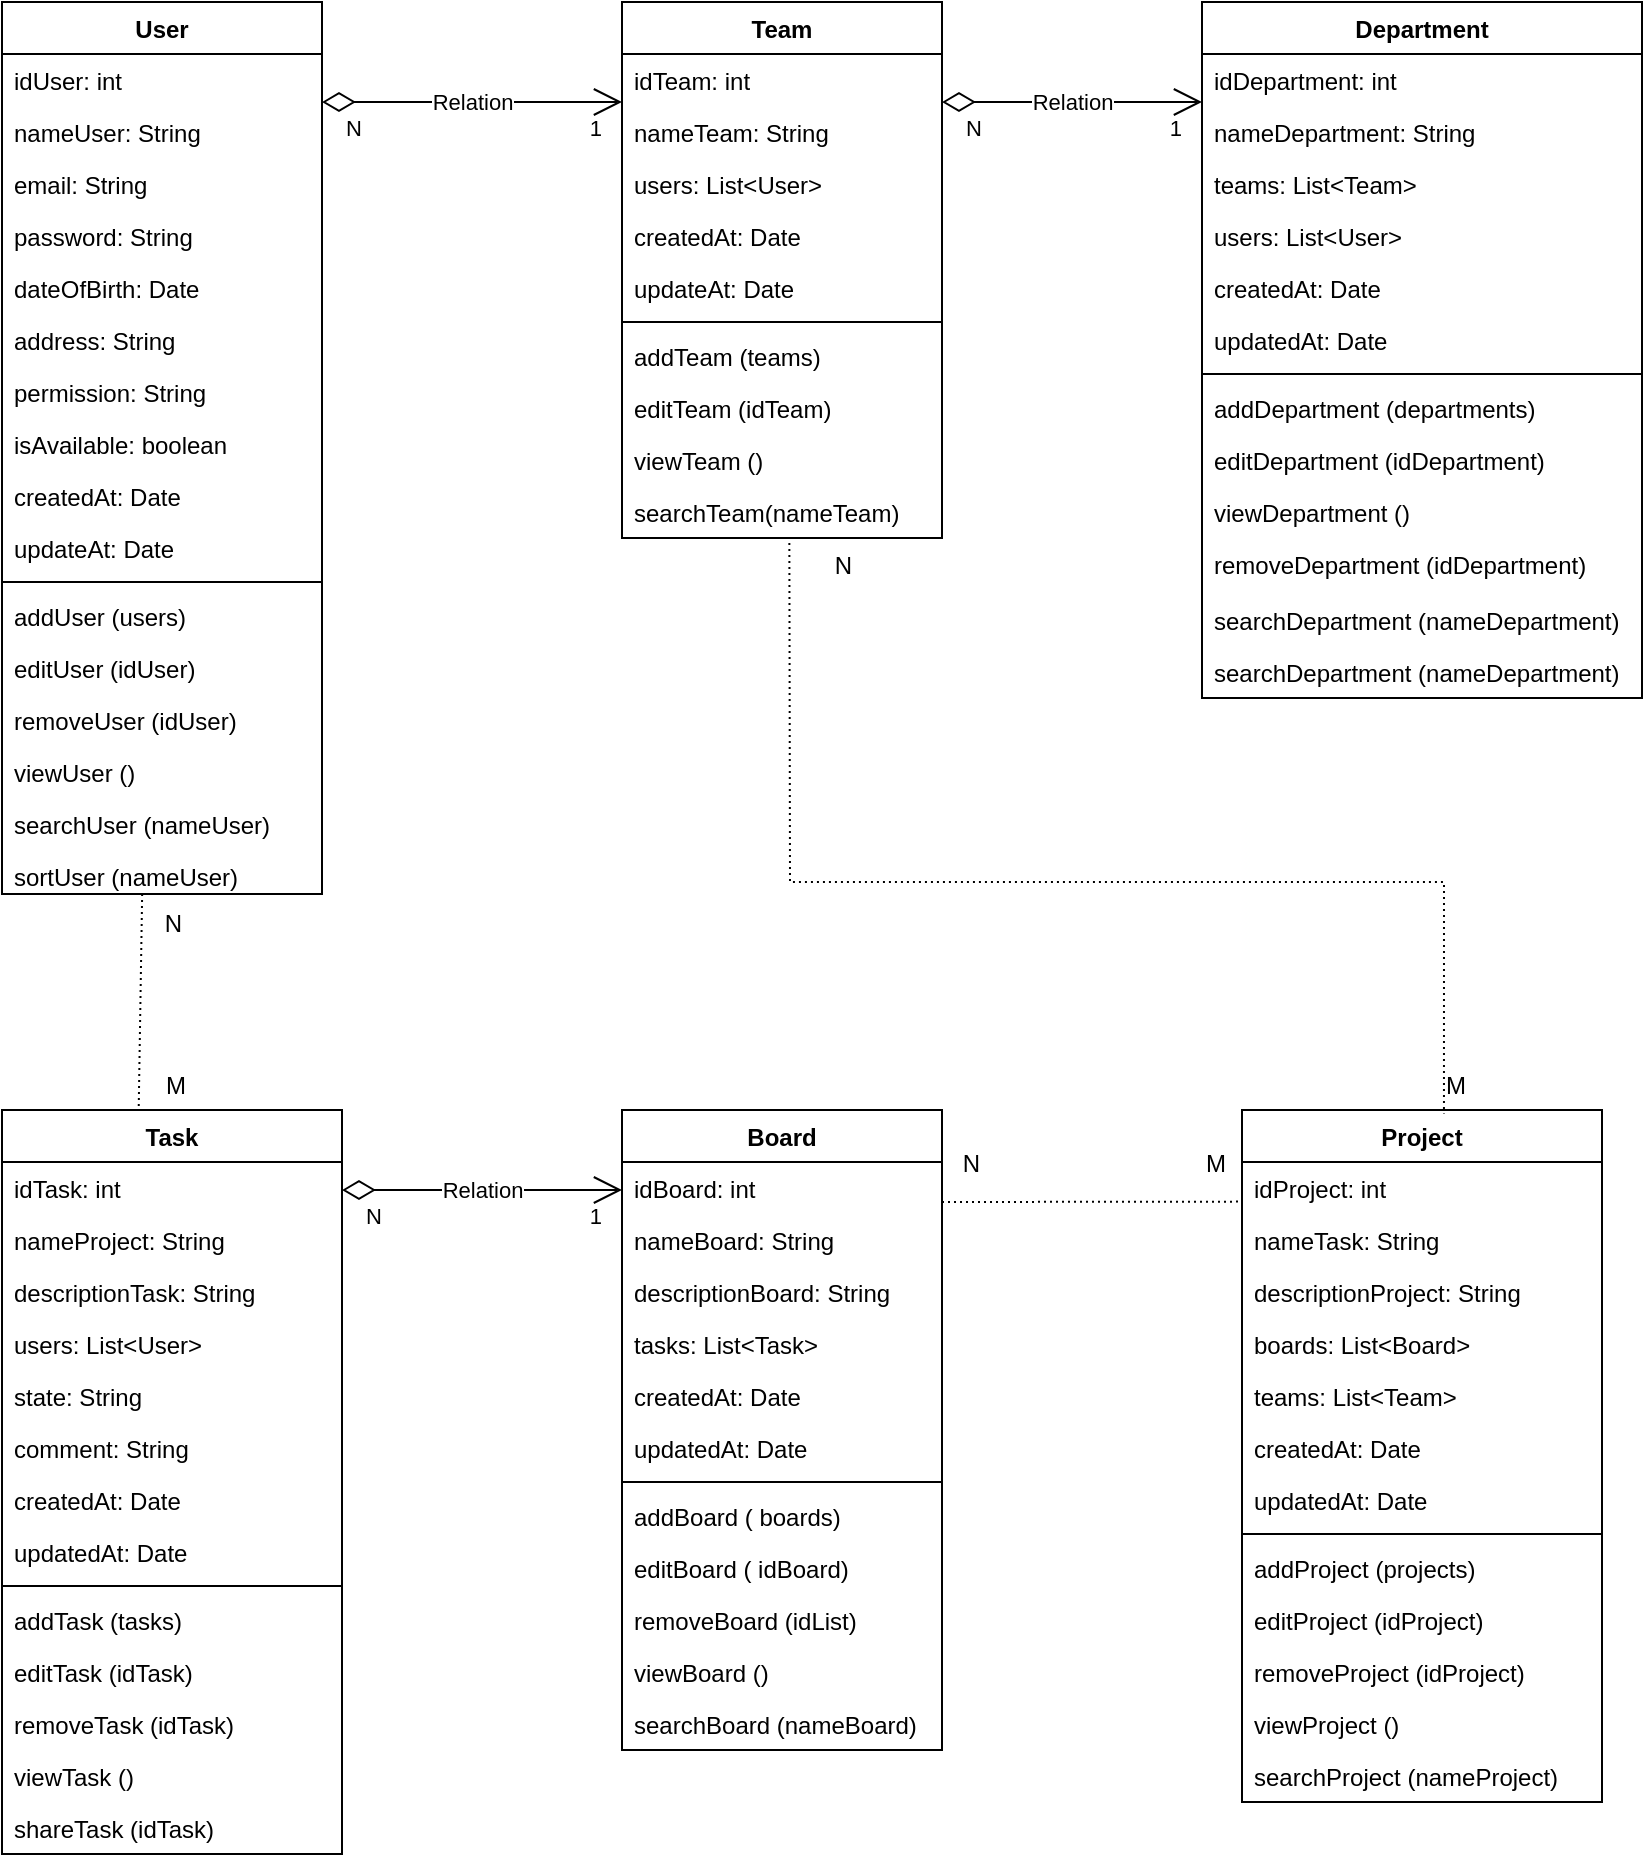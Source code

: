 <mxfile version="20.6.0" type="github">
  <diagram id="CJ_vzGSdLQLVJVAroFi0" name="Page-1">
    <mxGraphModel dx="2374" dy="1089" grid="1" gridSize="10" guides="1" tooltips="1" connect="1" arrows="1" fold="1" page="1" pageScale="1" pageWidth="850" pageHeight="1100" math="0" shadow="0">
      <root>
        <mxCell id="0" />
        <mxCell id="1" parent="0" />
        <mxCell id="tRV7yZB-hON7Hk8sMku1-1" value="User" style="swimlane;fontStyle=1;align=center;verticalAlign=top;childLayout=stackLayout;horizontal=1;startSize=26;horizontalStack=0;resizeParent=1;resizeParentMax=0;resizeLast=0;collapsible=1;marginBottom=0;" parent="1" vertex="1">
          <mxGeometry x="10" y="40" width="160" height="446" as="geometry">
            <mxRectangle x="300" y="360" width="70" height="30" as="alternateBounds" />
          </mxGeometry>
        </mxCell>
        <mxCell id="tRV7yZB-hON7Hk8sMku1-2" value="idUser: int" style="text;strokeColor=none;fillColor=none;align=left;verticalAlign=top;spacingLeft=4;spacingRight=4;overflow=hidden;rotatable=0;points=[[0,0.5],[1,0.5]];portConstraint=eastwest;" parent="tRV7yZB-hON7Hk8sMku1-1" vertex="1">
          <mxGeometry y="26" width="160" height="26" as="geometry" />
        </mxCell>
        <mxCell id="tRV7yZB-hON7Hk8sMku1-3" value="nameUser: String" style="text;strokeColor=none;fillColor=none;align=left;verticalAlign=top;spacingLeft=4;spacingRight=4;overflow=hidden;rotatable=0;points=[[0,0.5],[1,0.5]];portConstraint=eastwest;" parent="tRV7yZB-hON7Hk8sMku1-1" vertex="1">
          <mxGeometry y="52" width="160" height="26" as="geometry" />
        </mxCell>
        <mxCell id="tRV7yZB-hON7Hk8sMku1-4" value="email: String" style="text;strokeColor=none;fillColor=none;align=left;verticalAlign=top;spacingLeft=4;spacingRight=4;overflow=hidden;rotatable=0;points=[[0,0.5],[1,0.5]];portConstraint=eastwest;" parent="tRV7yZB-hON7Hk8sMku1-1" vertex="1">
          <mxGeometry y="78" width="160" height="26" as="geometry" />
        </mxCell>
        <mxCell id="tRV7yZB-hON7Hk8sMku1-5" value="password: String" style="text;strokeColor=none;fillColor=none;align=left;verticalAlign=top;spacingLeft=4;spacingRight=4;overflow=hidden;rotatable=0;points=[[0,0.5],[1,0.5]];portConstraint=eastwest;" parent="tRV7yZB-hON7Hk8sMku1-1" vertex="1">
          <mxGeometry y="104" width="160" height="26" as="geometry" />
        </mxCell>
        <mxCell id="tRV7yZB-hON7Hk8sMku1-6" value="dateOfBirth: Date" style="text;strokeColor=none;fillColor=none;align=left;verticalAlign=top;spacingLeft=4;spacingRight=4;overflow=hidden;rotatable=0;points=[[0,0.5],[1,0.5]];portConstraint=eastwest;" parent="tRV7yZB-hON7Hk8sMku1-1" vertex="1">
          <mxGeometry y="130" width="160" height="26" as="geometry" />
        </mxCell>
        <mxCell id="tRV7yZB-hON7Hk8sMku1-7" value="address: String" style="text;strokeColor=none;fillColor=none;align=left;verticalAlign=top;spacingLeft=4;spacingRight=4;overflow=hidden;rotatable=0;points=[[0,0.5],[1,0.5]];portConstraint=eastwest;" parent="tRV7yZB-hON7Hk8sMku1-1" vertex="1">
          <mxGeometry y="156" width="160" height="26" as="geometry" />
        </mxCell>
        <mxCell id="tRV7yZB-hON7Hk8sMku1-8" value="permission: String" style="text;strokeColor=none;fillColor=none;align=left;verticalAlign=top;spacingLeft=4;spacingRight=4;overflow=hidden;rotatable=0;points=[[0,0.5],[1,0.5]];portConstraint=eastwest;" parent="tRV7yZB-hON7Hk8sMku1-1" vertex="1">
          <mxGeometry y="182" width="160" height="26" as="geometry" />
        </mxCell>
        <mxCell id="Hqnnb3Ocb3xU6ny9VOHv-12" value="isAvailable: boolean" style="text;strokeColor=none;fillColor=none;align=left;verticalAlign=top;spacingLeft=4;spacingRight=4;overflow=hidden;rotatable=0;points=[[0,0.5],[1,0.5]];portConstraint=eastwest;" vertex="1" parent="tRV7yZB-hON7Hk8sMku1-1">
          <mxGeometry y="208" width="160" height="26" as="geometry" />
        </mxCell>
        <mxCell id="tRV7yZB-hON7Hk8sMku1-9" value="createdAt: Date" style="text;strokeColor=none;fillColor=none;align=left;verticalAlign=top;spacingLeft=4;spacingRight=4;overflow=hidden;rotatable=0;points=[[0,0.5],[1,0.5]];portConstraint=eastwest;" parent="tRV7yZB-hON7Hk8sMku1-1" vertex="1">
          <mxGeometry y="234" width="160" height="26" as="geometry" />
        </mxCell>
        <mxCell id="tRV7yZB-hON7Hk8sMku1-10" value="updateAt: Date" style="text;strokeColor=none;fillColor=none;align=left;verticalAlign=top;spacingLeft=4;spacingRight=4;overflow=hidden;rotatable=0;points=[[0,0.5],[1,0.5]];portConstraint=eastwest;" parent="tRV7yZB-hON7Hk8sMku1-1" vertex="1">
          <mxGeometry y="260" width="160" height="26" as="geometry" />
        </mxCell>
        <mxCell id="tRV7yZB-hON7Hk8sMku1-11" value="" style="line;strokeWidth=1;fillColor=none;align=left;verticalAlign=middle;spacingTop=-1;spacingLeft=3;spacingRight=3;rotatable=0;labelPosition=right;points=[];portConstraint=eastwest;strokeColor=inherit;" parent="tRV7yZB-hON7Hk8sMku1-1" vertex="1">
          <mxGeometry y="286" width="160" height="8" as="geometry" />
        </mxCell>
        <mxCell id="tRV7yZB-hON7Hk8sMku1-12" value="addUser (users)" style="text;strokeColor=none;fillColor=none;align=left;verticalAlign=top;spacingLeft=4;spacingRight=4;overflow=hidden;rotatable=0;points=[[0,0.5],[1,0.5]];portConstraint=eastwest;" parent="tRV7yZB-hON7Hk8sMku1-1" vertex="1">
          <mxGeometry y="294" width="160" height="26" as="geometry" />
        </mxCell>
        <mxCell id="tRV7yZB-hON7Hk8sMku1-13" value="editUser (idUser)" style="text;strokeColor=none;fillColor=none;align=left;verticalAlign=top;spacingLeft=4;spacingRight=4;overflow=hidden;rotatable=0;points=[[0,0.5],[1,0.5]];portConstraint=eastwest;" parent="tRV7yZB-hON7Hk8sMku1-1" vertex="1">
          <mxGeometry y="320" width="160" height="26" as="geometry" />
        </mxCell>
        <mxCell id="tRV7yZB-hON7Hk8sMku1-14" value="removeUser (idUser)" style="text;strokeColor=none;fillColor=none;align=left;verticalAlign=top;spacingLeft=4;spacingRight=4;overflow=hidden;rotatable=0;points=[[0,0.5],[1,0.5]];portConstraint=eastwest;" parent="tRV7yZB-hON7Hk8sMku1-1" vertex="1">
          <mxGeometry y="346" width="160" height="26" as="geometry" />
        </mxCell>
        <mxCell id="tRV7yZB-hON7Hk8sMku1-15" value="viewUser ()" style="text;strokeColor=none;fillColor=none;align=left;verticalAlign=top;spacingLeft=4;spacingRight=4;overflow=hidden;rotatable=0;points=[[0,0.5],[1,0.5]];portConstraint=eastwest;" parent="tRV7yZB-hON7Hk8sMku1-1" vertex="1">
          <mxGeometry y="372" width="160" height="26" as="geometry" />
        </mxCell>
        <mxCell id="tRV7yZB-hON7Hk8sMku1-16" value="searchUser (nameUser)" style="text;strokeColor=none;fillColor=none;align=left;verticalAlign=top;spacingLeft=4;spacingRight=4;overflow=hidden;rotatable=0;points=[[0,0.5],[1,0.5]];portConstraint=eastwest;" parent="tRV7yZB-hON7Hk8sMku1-1" vertex="1">
          <mxGeometry y="398" width="160" height="26" as="geometry" />
        </mxCell>
        <mxCell id="tRV7yZB-hON7Hk8sMku1-17" value="sortUser (nameUser)" style="text;strokeColor=none;fillColor=none;align=left;verticalAlign=top;spacingLeft=4;spacingRight=4;overflow=hidden;rotatable=0;points=[[0,0.5],[1,0.5]];portConstraint=eastwest;" parent="tRV7yZB-hON7Hk8sMku1-1" vertex="1">
          <mxGeometry y="424" width="160" height="22" as="geometry" />
        </mxCell>
        <mxCell id="tRV7yZB-hON7Hk8sMku1-19" value="Department" style="swimlane;fontStyle=1;align=center;verticalAlign=top;childLayout=stackLayout;horizontal=1;startSize=26;horizontalStack=0;resizeParent=1;resizeParentMax=0;resizeLast=0;collapsible=1;marginBottom=0;" parent="1" vertex="1">
          <mxGeometry x="610" y="40" width="220" height="348" as="geometry">
            <mxRectangle x="510" y="180" width="110" height="30" as="alternateBounds" />
          </mxGeometry>
        </mxCell>
        <mxCell id="tRV7yZB-hON7Hk8sMku1-20" value="idDepartment: int" style="text;strokeColor=none;fillColor=none;align=left;verticalAlign=top;spacingLeft=4;spacingRight=4;overflow=hidden;rotatable=0;points=[[0,0.5],[1,0.5]];portConstraint=eastwest;" parent="tRV7yZB-hON7Hk8sMku1-19" vertex="1">
          <mxGeometry y="26" width="220" height="26" as="geometry" />
        </mxCell>
        <mxCell id="tRV7yZB-hON7Hk8sMku1-21" value="nameDepartment: String" style="text;strokeColor=none;fillColor=none;align=left;verticalAlign=top;spacingLeft=4;spacingRight=4;overflow=hidden;rotatable=0;points=[[0,0.5],[1,0.5]];portConstraint=eastwest;" parent="tRV7yZB-hON7Hk8sMku1-19" vertex="1">
          <mxGeometry y="52" width="220" height="26" as="geometry" />
        </mxCell>
        <mxCell id="Hqnnb3Ocb3xU6ny9VOHv-10" value="teams: List&lt;Team&gt;" style="text;strokeColor=none;fillColor=none;align=left;verticalAlign=top;spacingLeft=4;spacingRight=4;overflow=hidden;rotatable=0;points=[[0,0.5],[1,0.5]];portConstraint=eastwest;" vertex="1" parent="tRV7yZB-hON7Hk8sMku1-19">
          <mxGeometry y="78" width="220" height="26" as="geometry" />
        </mxCell>
        <mxCell id="tRV7yZB-hON7Hk8sMku1-22" value="users: List&lt;User&gt;" style="text;strokeColor=none;fillColor=none;align=left;verticalAlign=top;spacingLeft=4;spacingRight=4;overflow=hidden;rotatable=0;points=[[0,0.5],[1,0.5]];portConstraint=eastwest;" parent="tRV7yZB-hON7Hk8sMku1-19" vertex="1">
          <mxGeometry y="104" width="220" height="26" as="geometry" />
        </mxCell>
        <mxCell id="tRV7yZB-hON7Hk8sMku1-23" value="createdAt: Date" style="text;strokeColor=none;fillColor=none;align=left;verticalAlign=top;spacingLeft=4;spacingRight=4;overflow=hidden;rotatable=0;points=[[0,0.5],[1,0.5]];portConstraint=eastwest;" parent="tRV7yZB-hON7Hk8sMku1-19" vertex="1">
          <mxGeometry y="130" width="220" height="26" as="geometry" />
        </mxCell>
        <mxCell id="tRV7yZB-hON7Hk8sMku1-24" value="updatedAt: Date" style="text;strokeColor=none;fillColor=none;align=left;verticalAlign=top;spacingLeft=4;spacingRight=4;overflow=hidden;rotatable=0;points=[[0,0.5],[1,0.5]];portConstraint=eastwest;" parent="tRV7yZB-hON7Hk8sMku1-19" vertex="1">
          <mxGeometry y="156" width="220" height="26" as="geometry" />
        </mxCell>
        <mxCell id="tRV7yZB-hON7Hk8sMku1-25" value="" style="line;strokeWidth=1;fillColor=none;align=left;verticalAlign=middle;spacingTop=-1;spacingLeft=3;spacingRight=3;rotatable=0;labelPosition=right;points=[];portConstraint=eastwest;strokeColor=inherit;" parent="tRV7yZB-hON7Hk8sMku1-19" vertex="1">
          <mxGeometry y="182" width="220" height="8" as="geometry" />
        </mxCell>
        <mxCell id="tRV7yZB-hON7Hk8sMku1-26" value="addDepartment (departments)" style="text;strokeColor=none;fillColor=none;align=left;verticalAlign=top;spacingLeft=4;spacingRight=4;overflow=hidden;rotatable=0;points=[[0,0.5],[1,0.5]];portConstraint=eastwest;" parent="tRV7yZB-hON7Hk8sMku1-19" vertex="1">
          <mxGeometry y="190" width="220" height="26" as="geometry" />
        </mxCell>
        <mxCell id="tRV7yZB-hON7Hk8sMku1-27" value="editDepartment (idDepartment)" style="text;strokeColor=none;fillColor=none;align=left;verticalAlign=top;spacingLeft=4;spacingRight=4;overflow=hidden;rotatable=0;points=[[0,0.5],[1,0.5]];portConstraint=eastwest;" parent="tRV7yZB-hON7Hk8sMku1-19" vertex="1">
          <mxGeometry y="216" width="220" height="26" as="geometry" />
        </mxCell>
        <mxCell id="tRV7yZB-hON7Hk8sMku1-28" value="viewDepartment ()" style="text;strokeColor=none;fillColor=none;align=left;verticalAlign=top;spacingLeft=4;spacingRight=4;overflow=hidden;rotatable=0;points=[[0,0.5],[1,0.5]];portConstraint=eastwest;" parent="tRV7yZB-hON7Hk8sMku1-19" vertex="1">
          <mxGeometry y="242" width="220" height="26" as="geometry" />
        </mxCell>
        <mxCell id="tRV7yZB-hON7Hk8sMku1-29" value="removeDepartment (idDepartment)" style="text;strokeColor=none;fillColor=none;align=left;verticalAlign=top;spacingLeft=4;spacingRight=4;overflow=hidden;rotatable=0;points=[[0,0.5],[1,0.5]];portConstraint=eastwest;" parent="tRV7yZB-hON7Hk8sMku1-19" vertex="1">
          <mxGeometry y="268" width="220" height="28" as="geometry" />
        </mxCell>
        <mxCell id="tRV7yZB-hON7Hk8sMku1-30" value="searchDepartment (nameDepartment)" style="text;strokeColor=none;fillColor=none;align=left;verticalAlign=top;spacingLeft=4;spacingRight=4;overflow=hidden;rotatable=0;points=[[0,0.5],[1,0.5]];portConstraint=eastwest;" parent="tRV7yZB-hON7Hk8sMku1-19" vertex="1">
          <mxGeometry y="296" width="220" height="26" as="geometry" />
        </mxCell>
        <mxCell id="tRV7yZB-hON7Hk8sMku1-31" value="searchDepartment (nameDepartment)" style="text;strokeColor=none;fillColor=none;align=left;verticalAlign=top;spacingLeft=4;spacingRight=4;overflow=hidden;rotatable=0;points=[[0,0.5],[1,0.5]];portConstraint=eastwest;" parent="tRV7yZB-hON7Hk8sMku1-19" vertex="1">
          <mxGeometry y="322" width="220" height="26" as="geometry" />
        </mxCell>
        <mxCell id="tRV7yZB-hON7Hk8sMku1-32" value="Team" style="swimlane;fontStyle=1;align=center;verticalAlign=top;childLayout=stackLayout;horizontal=1;startSize=26;horizontalStack=0;resizeParent=1;resizeParentMax=0;resizeLast=0;collapsible=1;marginBottom=0;" parent="1" vertex="1">
          <mxGeometry x="320" y="40" width="160" height="268" as="geometry">
            <mxRectangle x="90" y="180" width="70" height="30" as="alternateBounds" />
          </mxGeometry>
        </mxCell>
        <mxCell id="tRV7yZB-hON7Hk8sMku1-33" value="idTeam: int" style="text;strokeColor=none;fillColor=none;align=left;verticalAlign=top;spacingLeft=4;spacingRight=4;overflow=hidden;rotatable=0;points=[[0,0.5],[1,0.5]];portConstraint=eastwest;" parent="tRV7yZB-hON7Hk8sMku1-32" vertex="1">
          <mxGeometry y="26" width="160" height="26" as="geometry" />
        </mxCell>
        <mxCell id="tRV7yZB-hON7Hk8sMku1-34" value="nameTeam: String" style="text;strokeColor=none;fillColor=none;align=left;verticalAlign=top;spacingLeft=4;spacingRight=4;overflow=hidden;rotatable=0;points=[[0,0.5],[1,0.5]];portConstraint=eastwest;" parent="tRV7yZB-hON7Hk8sMku1-32" vertex="1">
          <mxGeometry y="52" width="160" height="26" as="geometry" />
        </mxCell>
        <mxCell id="tRV7yZB-hON7Hk8sMku1-35" value="users: List&lt;User&gt;" style="text;strokeColor=none;fillColor=none;align=left;verticalAlign=top;spacingLeft=4;spacingRight=4;overflow=hidden;rotatable=0;points=[[0,0.5],[1,0.5]];portConstraint=eastwest;" parent="tRV7yZB-hON7Hk8sMku1-32" vertex="1">
          <mxGeometry y="78" width="160" height="26" as="geometry" />
        </mxCell>
        <mxCell id="tRV7yZB-hON7Hk8sMku1-36" value="createdAt: Date" style="text;strokeColor=none;fillColor=none;align=left;verticalAlign=top;spacingLeft=4;spacingRight=4;overflow=hidden;rotatable=0;points=[[0,0.5],[1,0.5]];portConstraint=eastwest;" parent="tRV7yZB-hON7Hk8sMku1-32" vertex="1">
          <mxGeometry y="104" width="160" height="26" as="geometry" />
        </mxCell>
        <mxCell id="tRV7yZB-hON7Hk8sMku1-37" value="updateAt: Date" style="text;strokeColor=none;fillColor=none;align=left;verticalAlign=top;spacingLeft=4;spacingRight=4;overflow=hidden;rotatable=0;points=[[0,0.5],[1,0.5]];portConstraint=eastwest;" parent="tRV7yZB-hON7Hk8sMku1-32" vertex="1">
          <mxGeometry y="130" width="160" height="26" as="geometry" />
        </mxCell>
        <mxCell id="tRV7yZB-hON7Hk8sMku1-38" value="" style="line;strokeWidth=1;fillColor=none;align=left;verticalAlign=middle;spacingTop=-1;spacingLeft=3;spacingRight=3;rotatable=0;labelPosition=right;points=[];portConstraint=eastwest;strokeColor=inherit;" parent="tRV7yZB-hON7Hk8sMku1-32" vertex="1">
          <mxGeometry y="156" width="160" height="8" as="geometry" />
        </mxCell>
        <mxCell id="tRV7yZB-hON7Hk8sMku1-39" value="addTeam (teams)" style="text;strokeColor=none;fillColor=none;align=left;verticalAlign=top;spacingLeft=4;spacingRight=4;overflow=hidden;rotatable=0;points=[[0,0.5],[1,0.5]];portConstraint=eastwest;" parent="tRV7yZB-hON7Hk8sMku1-32" vertex="1">
          <mxGeometry y="164" width="160" height="26" as="geometry" />
        </mxCell>
        <mxCell id="tRV7yZB-hON7Hk8sMku1-40" value="editTeam (idTeam)" style="text;strokeColor=none;fillColor=none;align=left;verticalAlign=top;spacingLeft=4;spacingRight=4;overflow=hidden;rotatable=0;points=[[0,0.5],[1,0.5]];portConstraint=eastwest;" parent="tRV7yZB-hON7Hk8sMku1-32" vertex="1">
          <mxGeometry y="190" width="160" height="26" as="geometry" />
        </mxCell>
        <mxCell id="tRV7yZB-hON7Hk8sMku1-41" value="viewTeam ()" style="text;strokeColor=none;fillColor=none;align=left;verticalAlign=top;spacingLeft=4;spacingRight=4;overflow=hidden;rotatable=0;points=[[0,0.5],[1,0.5]];portConstraint=eastwest;" parent="tRV7yZB-hON7Hk8sMku1-32" vertex="1">
          <mxGeometry y="216" width="160" height="26" as="geometry" />
        </mxCell>
        <mxCell id="tRV7yZB-hON7Hk8sMku1-42" value="searchTeam(nameTeam)" style="text;strokeColor=none;fillColor=none;align=left;verticalAlign=top;spacingLeft=4;spacingRight=4;overflow=hidden;rotatable=0;points=[[0,0.5],[1,0.5]];portConstraint=eastwest;" parent="tRV7yZB-hON7Hk8sMku1-32" vertex="1">
          <mxGeometry y="242" width="160" height="26" as="geometry" />
        </mxCell>
        <mxCell id="tRV7yZB-hON7Hk8sMku1-43" value="Task" style="swimlane;fontStyle=1;align=center;verticalAlign=top;childLayout=stackLayout;horizontal=1;startSize=26;horizontalStack=0;resizeParent=1;resizeParentMax=0;resizeLast=0;collapsible=1;marginBottom=0;" parent="1" vertex="1">
          <mxGeometry x="10" y="594" width="170" height="372" as="geometry" />
        </mxCell>
        <mxCell id="tRV7yZB-hON7Hk8sMku1-44" value="idTask: int" style="text;strokeColor=none;fillColor=none;align=left;verticalAlign=top;spacingLeft=4;spacingRight=4;overflow=hidden;rotatable=0;points=[[0,0.5],[1,0.5]];portConstraint=eastwest;" parent="tRV7yZB-hON7Hk8sMku1-43" vertex="1">
          <mxGeometry y="26" width="170" height="26" as="geometry" />
        </mxCell>
        <mxCell id="tRV7yZB-hON7Hk8sMku1-45" value="nameProject: String" style="text;strokeColor=none;fillColor=none;align=left;verticalAlign=top;spacingLeft=4;spacingRight=4;overflow=hidden;rotatable=0;points=[[0,0.5],[1,0.5]];portConstraint=eastwest;" parent="tRV7yZB-hON7Hk8sMku1-43" vertex="1">
          <mxGeometry y="52" width="170" height="26" as="geometry" />
        </mxCell>
        <mxCell id="tRV7yZB-hON7Hk8sMku1-46" value="descriptionTask: String" style="text;strokeColor=none;fillColor=none;align=left;verticalAlign=top;spacingLeft=4;spacingRight=4;overflow=hidden;rotatable=0;points=[[0,0.5],[1,0.5]];portConstraint=eastwest;" parent="tRV7yZB-hON7Hk8sMku1-43" vertex="1">
          <mxGeometry y="78" width="170" height="26" as="geometry" />
        </mxCell>
        <mxCell id="Hqnnb3Ocb3xU6ny9VOHv-11" value="users: List&lt;User&gt;" style="text;strokeColor=none;fillColor=none;align=left;verticalAlign=top;spacingLeft=4;spacingRight=4;overflow=hidden;rotatable=0;points=[[0,0.5],[1,0.5]];portConstraint=eastwest;" vertex="1" parent="tRV7yZB-hON7Hk8sMku1-43">
          <mxGeometry y="104" width="170" height="26" as="geometry" />
        </mxCell>
        <mxCell id="Hqnnb3Ocb3xU6ny9VOHv-13" value="state: String" style="text;strokeColor=none;fillColor=none;align=left;verticalAlign=top;spacingLeft=4;spacingRight=4;overflow=hidden;rotatable=0;points=[[0,0.5],[1,0.5]];portConstraint=eastwest;" vertex="1" parent="tRV7yZB-hON7Hk8sMku1-43">
          <mxGeometry y="130" width="170" height="26" as="geometry" />
        </mxCell>
        <mxCell id="tRV7yZB-hON7Hk8sMku1-47" value="comment: String" style="text;strokeColor=none;fillColor=none;align=left;verticalAlign=top;spacingLeft=4;spacingRight=4;overflow=hidden;rotatable=0;points=[[0,0.5],[1,0.5]];portConstraint=eastwest;" parent="tRV7yZB-hON7Hk8sMku1-43" vertex="1">
          <mxGeometry y="156" width="170" height="26" as="geometry" />
        </mxCell>
        <mxCell id="tRV7yZB-hON7Hk8sMku1-48" value="createdAt: Date" style="text;strokeColor=none;fillColor=none;align=left;verticalAlign=top;spacingLeft=4;spacingRight=4;overflow=hidden;rotatable=0;points=[[0,0.5],[1,0.5]];portConstraint=eastwest;" parent="tRV7yZB-hON7Hk8sMku1-43" vertex="1">
          <mxGeometry y="182" width="170" height="26" as="geometry" />
        </mxCell>
        <mxCell id="tRV7yZB-hON7Hk8sMku1-49" value="updatedAt: Date" style="text;strokeColor=none;fillColor=none;align=left;verticalAlign=top;spacingLeft=4;spacingRight=4;overflow=hidden;rotatable=0;points=[[0,0.5],[1,0.5]];portConstraint=eastwest;" parent="tRV7yZB-hON7Hk8sMku1-43" vertex="1">
          <mxGeometry y="208" width="170" height="26" as="geometry" />
        </mxCell>
        <mxCell id="tRV7yZB-hON7Hk8sMku1-50" value="" style="line;strokeWidth=1;fillColor=none;align=left;verticalAlign=middle;spacingTop=-1;spacingLeft=3;spacingRight=3;rotatable=0;labelPosition=right;points=[];portConstraint=eastwest;strokeColor=inherit;" parent="tRV7yZB-hON7Hk8sMku1-43" vertex="1">
          <mxGeometry y="234" width="170" height="8" as="geometry" />
        </mxCell>
        <mxCell id="tRV7yZB-hON7Hk8sMku1-77" value="addTask (tasks)" style="text;strokeColor=none;fillColor=none;align=left;verticalAlign=top;spacingLeft=4;spacingRight=4;overflow=hidden;rotatable=0;points=[[0,0.5],[1,0.5]];portConstraint=eastwest;" parent="tRV7yZB-hON7Hk8sMku1-43" vertex="1">
          <mxGeometry y="242" width="170" height="26" as="geometry" />
        </mxCell>
        <mxCell id="tRV7yZB-hON7Hk8sMku1-78" value="editTask (idTask)" style="text;strokeColor=none;fillColor=none;align=left;verticalAlign=top;spacingLeft=4;spacingRight=4;overflow=hidden;rotatable=0;points=[[0,0.5],[1,0.5]];portConstraint=eastwest;" parent="tRV7yZB-hON7Hk8sMku1-43" vertex="1">
          <mxGeometry y="268" width="170" height="26" as="geometry" />
        </mxCell>
        <mxCell id="tRV7yZB-hON7Hk8sMku1-79" value="removeTask (idTask)" style="text;strokeColor=none;fillColor=none;align=left;verticalAlign=top;spacingLeft=4;spacingRight=4;overflow=hidden;rotatable=0;points=[[0,0.5],[1,0.5]];portConstraint=eastwest;" parent="tRV7yZB-hON7Hk8sMku1-43" vertex="1">
          <mxGeometry y="294" width="170" height="26" as="geometry" />
        </mxCell>
        <mxCell id="tRV7yZB-hON7Hk8sMku1-80" value="viewTask ()" style="text;strokeColor=none;fillColor=none;align=left;verticalAlign=top;spacingLeft=4;spacingRight=4;overflow=hidden;rotatable=0;points=[[0,0.5],[1,0.5]];portConstraint=eastwest;" parent="tRV7yZB-hON7Hk8sMku1-43" vertex="1">
          <mxGeometry y="320" width="170" height="26" as="geometry" />
        </mxCell>
        <mxCell id="tRV7yZB-hON7Hk8sMku1-81" value="shareTask (idTask)" style="text;strokeColor=none;fillColor=none;align=left;verticalAlign=top;spacingLeft=4;spacingRight=4;overflow=hidden;rotatable=0;points=[[0,0.5],[1,0.5]];portConstraint=eastwest;" parent="tRV7yZB-hON7Hk8sMku1-43" vertex="1">
          <mxGeometry y="346" width="170" height="26" as="geometry" />
        </mxCell>
        <mxCell id="tRV7yZB-hON7Hk8sMku1-56" value="Board" style="swimlane;fontStyle=1;align=center;verticalAlign=top;childLayout=stackLayout;horizontal=1;startSize=26;horizontalStack=0;resizeParent=1;resizeParentMax=0;resizeLast=0;collapsible=1;marginBottom=0;" parent="1" vertex="1">
          <mxGeometry x="320" y="594" width="160" height="320" as="geometry" />
        </mxCell>
        <mxCell id="tRV7yZB-hON7Hk8sMku1-57" value="idBoard: int" style="text;strokeColor=none;fillColor=none;align=left;verticalAlign=top;spacingLeft=4;spacingRight=4;overflow=hidden;rotatable=0;points=[[0,0.5],[1,0.5]];portConstraint=eastwest;" parent="tRV7yZB-hON7Hk8sMku1-56" vertex="1">
          <mxGeometry y="26" width="160" height="26" as="geometry" />
        </mxCell>
        <mxCell id="tRV7yZB-hON7Hk8sMku1-58" value="nameBoard: String" style="text;strokeColor=none;fillColor=none;align=left;verticalAlign=top;spacingLeft=4;spacingRight=4;overflow=hidden;rotatable=0;points=[[0,0.5],[1,0.5]];portConstraint=eastwest;" parent="tRV7yZB-hON7Hk8sMku1-56" vertex="1">
          <mxGeometry y="52" width="160" height="26" as="geometry" />
        </mxCell>
        <mxCell id="tRV7yZB-hON7Hk8sMku1-59" value="descriptionBoard: String" style="text;strokeColor=none;fillColor=none;align=left;verticalAlign=top;spacingLeft=4;spacingRight=4;overflow=hidden;rotatable=0;points=[[0,0.5],[1,0.5]];portConstraint=eastwest;" parent="tRV7yZB-hON7Hk8sMku1-56" vertex="1">
          <mxGeometry y="78" width="160" height="26" as="geometry" />
        </mxCell>
        <mxCell id="tRV7yZB-hON7Hk8sMku1-60" value="tasks: List&lt;Task&gt;" style="text;strokeColor=none;fillColor=none;align=left;verticalAlign=top;spacingLeft=4;spacingRight=4;overflow=hidden;rotatable=0;points=[[0,0.5],[1,0.5]];portConstraint=eastwest;" parent="tRV7yZB-hON7Hk8sMku1-56" vertex="1">
          <mxGeometry y="104" width="160" height="26" as="geometry" />
        </mxCell>
        <mxCell id="tRV7yZB-hON7Hk8sMku1-61" value="createdAt: Date" style="text;strokeColor=none;fillColor=none;align=left;verticalAlign=top;spacingLeft=4;spacingRight=4;overflow=hidden;rotatable=0;points=[[0,0.5],[1,0.5]];portConstraint=eastwest;" parent="tRV7yZB-hON7Hk8sMku1-56" vertex="1">
          <mxGeometry y="130" width="160" height="26" as="geometry" />
        </mxCell>
        <mxCell id="tRV7yZB-hON7Hk8sMku1-62" value="updatedAt: Date" style="text;strokeColor=none;fillColor=none;align=left;verticalAlign=top;spacingLeft=4;spacingRight=4;overflow=hidden;rotatable=0;points=[[0,0.5],[1,0.5]];portConstraint=eastwest;" parent="tRV7yZB-hON7Hk8sMku1-56" vertex="1">
          <mxGeometry y="156" width="160" height="26" as="geometry" />
        </mxCell>
        <mxCell id="tRV7yZB-hON7Hk8sMku1-63" value="" style="line;strokeWidth=1;fillColor=none;align=left;verticalAlign=middle;spacingTop=-1;spacingLeft=3;spacingRight=3;rotatable=0;labelPosition=right;points=[];portConstraint=eastwest;strokeColor=inherit;" parent="tRV7yZB-hON7Hk8sMku1-56" vertex="1">
          <mxGeometry y="182" width="160" height="8" as="geometry" />
        </mxCell>
        <mxCell id="tRV7yZB-hON7Hk8sMku1-64" value="addBoard ( boards)" style="text;strokeColor=none;fillColor=none;align=left;verticalAlign=top;spacingLeft=4;spacingRight=4;overflow=hidden;rotatable=0;points=[[0,0.5],[1,0.5]];portConstraint=eastwest;" parent="tRV7yZB-hON7Hk8sMku1-56" vertex="1">
          <mxGeometry y="190" width="160" height="26" as="geometry" />
        </mxCell>
        <mxCell id="tRV7yZB-hON7Hk8sMku1-65" value="editBoard ( idBoard)" style="text;strokeColor=none;fillColor=none;align=left;verticalAlign=top;spacingLeft=4;spacingRight=4;overflow=hidden;rotatable=0;points=[[0,0.5],[1,0.5]];portConstraint=eastwest;" parent="tRV7yZB-hON7Hk8sMku1-56" vertex="1">
          <mxGeometry y="216" width="160" height="26" as="geometry" />
        </mxCell>
        <mxCell id="tRV7yZB-hON7Hk8sMku1-66" value="removeBoard (idList)" style="text;strokeColor=none;fillColor=none;align=left;verticalAlign=top;spacingLeft=4;spacingRight=4;overflow=hidden;rotatable=0;points=[[0,0.5],[1,0.5]];portConstraint=eastwest;" parent="tRV7yZB-hON7Hk8sMku1-56" vertex="1">
          <mxGeometry y="242" width="160" height="26" as="geometry" />
        </mxCell>
        <mxCell id="tRV7yZB-hON7Hk8sMku1-67" value="viewBoard ()" style="text;strokeColor=none;fillColor=none;align=left;verticalAlign=top;spacingLeft=4;spacingRight=4;overflow=hidden;rotatable=0;points=[[0,0.5],[1,0.5]];portConstraint=eastwest;" parent="tRV7yZB-hON7Hk8sMku1-56" vertex="1">
          <mxGeometry y="268" width="160" height="26" as="geometry" />
        </mxCell>
        <mxCell id="tRV7yZB-hON7Hk8sMku1-68" value="searchBoard (nameBoard)" style="text;strokeColor=none;fillColor=none;align=left;verticalAlign=top;spacingLeft=4;spacingRight=4;overflow=hidden;rotatable=0;points=[[0,0.5],[1,0.5]];portConstraint=eastwest;" parent="tRV7yZB-hON7Hk8sMku1-56" vertex="1">
          <mxGeometry y="294" width="160" height="26" as="geometry" />
        </mxCell>
        <mxCell id="tRV7yZB-hON7Hk8sMku1-69" value="Project" style="swimlane;fontStyle=1;align=center;verticalAlign=top;childLayout=stackLayout;horizontal=1;startSize=26;horizontalStack=0;resizeParent=1;resizeParentMax=0;resizeLast=0;collapsible=1;marginBottom=0;" parent="1" vertex="1">
          <mxGeometry x="630" y="594" width="180" height="346" as="geometry" />
        </mxCell>
        <mxCell id="tRV7yZB-hON7Hk8sMku1-70" value="idProject: int" style="text;strokeColor=none;fillColor=none;align=left;verticalAlign=top;spacingLeft=4;spacingRight=4;overflow=hidden;rotatable=0;points=[[0,0.5],[1,0.5]];portConstraint=eastwest;" parent="tRV7yZB-hON7Hk8sMku1-69" vertex="1">
          <mxGeometry y="26" width="180" height="26" as="geometry" />
        </mxCell>
        <mxCell id="tRV7yZB-hON7Hk8sMku1-71" value="nameTask: String" style="text;strokeColor=none;fillColor=none;align=left;verticalAlign=top;spacingLeft=4;spacingRight=4;overflow=hidden;rotatable=0;points=[[0,0.5],[1,0.5]];portConstraint=eastwest;" parent="tRV7yZB-hON7Hk8sMku1-69" vertex="1">
          <mxGeometry y="52" width="180" height="26" as="geometry" />
        </mxCell>
        <mxCell id="tRV7yZB-hON7Hk8sMku1-72" value="descriptionProject: String" style="text;strokeColor=none;fillColor=none;align=left;verticalAlign=top;spacingLeft=4;spacingRight=4;overflow=hidden;rotatable=0;points=[[0,0.5],[1,0.5]];portConstraint=eastwest;" parent="tRV7yZB-hON7Hk8sMku1-69" vertex="1">
          <mxGeometry y="78" width="180" height="26" as="geometry" />
        </mxCell>
        <mxCell id="Hqnnb3Ocb3xU6ny9VOHv-14" value="boards: List&lt;Board&gt;" style="text;strokeColor=none;fillColor=none;align=left;verticalAlign=top;spacingLeft=4;spacingRight=4;overflow=hidden;rotatable=0;points=[[0,0.5],[1,0.5]];portConstraint=eastwest;" vertex="1" parent="tRV7yZB-hON7Hk8sMku1-69">
          <mxGeometry y="104" width="180" height="26" as="geometry" />
        </mxCell>
        <mxCell id="tRV7yZB-hON7Hk8sMku1-73" value="teams: List&lt;Team&gt;" style="text;strokeColor=none;fillColor=none;align=left;verticalAlign=top;spacingLeft=4;spacingRight=4;overflow=hidden;rotatable=0;points=[[0,0.5],[1,0.5]];portConstraint=eastwest;" parent="tRV7yZB-hON7Hk8sMku1-69" vertex="1">
          <mxGeometry y="130" width="180" height="26" as="geometry" />
        </mxCell>
        <mxCell id="tRV7yZB-hON7Hk8sMku1-74" value="createdAt: Date" style="text;strokeColor=none;fillColor=none;align=left;verticalAlign=top;spacingLeft=4;spacingRight=4;overflow=hidden;rotatable=0;points=[[0,0.5],[1,0.5]];portConstraint=eastwest;" parent="tRV7yZB-hON7Hk8sMku1-69" vertex="1">
          <mxGeometry y="156" width="180" height="26" as="geometry" />
        </mxCell>
        <mxCell id="tRV7yZB-hON7Hk8sMku1-75" value="updatedAt: Date" style="text;strokeColor=none;fillColor=none;align=left;verticalAlign=top;spacingLeft=4;spacingRight=4;overflow=hidden;rotatable=0;points=[[0,0.5],[1,0.5]];portConstraint=eastwest;" parent="tRV7yZB-hON7Hk8sMku1-69" vertex="1">
          <mxGeometry y="182" width="180" height="26" as="geometry" />
        </mxCell>
        <mxCell id="tRV7yZB-hON7Hk8sMku1-76" value="" style="line;strokeWidth=1;fillColor=none;align=left;verticalAlign=middle;spacingTop=-1;spacingLeft=3;spacingRight=3;rotatable=0;labelPosition=right;points=[];portConstraint=eastwest;strokeColor=inherit;" parent="tRV7yZB-hON7Hk8sMku1-69" vertex="1">
          <mxGeometry y="208" width="180" height="8" as="geometry" />
        </mxCell>
        <mxCell id="tRV7yZB-hON7Hk8sMku1-51" value="addProject (projects)" style="text;strokeColor=none;fillColor=none;align=left;verticalAlign=top;spacingLeft=4;spacingRight=4;overflow=hidden;rotatable=0;points=[[0,0.5],[1,0.5]];portConstraint=eastwest;" parent="tRV7yZB-hON7Hk8sMku1-69" vertex="1">
          <mxGeometry y="216" width="180" height="26" as="geometry" />
        </mxCell>
        <mxCell id="tRV7yZB-hON7Hk8sMku1-52" value="editProject (idProject)" style="text;strokeColor=none;fillColor=none;align=left;verticalAlign=top;spacingLeft=4;spacingRight=4;overflow=hidden;rotatable=0;points=[[0,0.5],[1,0.5]];portConstraint=eastwest;" parent="tRV7yZB-hON7Hk8sMku1-69" vertex="1">
          <mxGeometry y="242" width="180" height="26" as="geometry" />
        </mxCell>
        <mxCell id="tRV7yZB-hON7Hk8sMku1-54" value="removeProject (idProject)" style="text;strokeColor=none;fillColor=none;align=left;verticalAlign=top;spacingLeft=4;spacingRight=4;overflow=hidden;rotatable=0;points=[[0,0.5],[1,0.5]];portConstraint=eastwest;" parent="tRV7yZB-hON7Hk8sMku1-69" vertex="1">
          <mxGeometry y="268" width="180" height="26" as="geometry" />
        </mxCell>
        <mxCell id="tRV7yZB-hON7Hk8sMku1-53" value="viewProject ()" style="text;strokeColor=none;fillColor=none;align=left;verticalAlign=top;spacingLeft=4;spacingRight=4;overflow=hidden;rotatable=0;points=[[0,0.5],[1,0.5]];portConstraint=eastwest;" parent="tRV7yZB-hON7Hk8sMku1-69" vertex="1">
          <mxGeometry y="294" width="180" height="26" as="geometry" />
        </mxCell>
        <mxCell id="tRV7yZB-hON7Hk8sMku1-55" value="searchProject (nameProject)" style="text;strokeColor=none;fillColor=none;align=left;verticalAlign=top;spacingLeft=4;spacingRight=4;overflow=hidden;rotatable=0;points=[[0,0.5],[1,0.5]];portConstraint=eastwest;" parent="tRV7yZB-hON7Hk8sMku1-69" vertex="1">
          <mxGeometry y="320" width="180" height="26" as="geometry" />
        </mxCell>
        <mxCell id="tRV7yZB-hON7Hk8sMku1-82" value="Relation" style="endArrow=open;html=1;endSize=12;startArrow=diamondThin;startSize=14;startFill=0;edgeStyle=orthogonalEdgeStyle;rounded=0;" parent="1" edge="1">
          <mxGeometry relative="1" as="geometry">
            <mxPoint x="170" y="90" as="sourcePoint" />
            <mxPoint x="320" y="90" as="targetPoint" />
          </mxGeometry>
        </mxCell>
        <mxCell id="tRV7yZB-hON7Hk8sMku1-83" value="N&lt;br&gt;" style="edgeLabel;resizable=0;html=1;align=left;verticalAlign=top;" parent="tRV7yZB-hON7Hk8sMku1-82" connectable="0" vertex="1">
          <mxGeometry x="-1" relative="1" as="geometry">
            <mxPoint x="10" as="offset" />
          </mxGeometry>
        </mxCell>
        <mxCell id="tRV7yZB-hON7Hk8sMku1-84" value="1" style="edgeLabel;resizable=0;html=1;align=right;verticalAlign=top;" parent="tRV7yZB-hON7Hk8sMku1-82" connectable="0" vertex="1">
          <mxGeometry x="1" relative="1" as="geometry">
            <mxPoint x="-10" as="offset" />
          </mxGeometry>
        </mxCell>
        <mxCell id="tRV7yZB-hON7Hk8sMku1-85" value="Relation" style="endArrow=open;html=1;endSize=12;startArrow=diamondThin;startSize=14;startFill=0;edgeStyle=orthogonalEdgeStyle;rounded=0;" parent="1" edge="1">
          <mxGeometry relative="1" as="geometry">
            <mxPoint x="480" y="90" as="sourcePoint" />
            <mxPoint x="610" y="90" as="targetPoint" />
            <Array as="points">
              <mxPoint x="610" y="90" />
              <mxPoint x="610" y="90" />
            </Array>
          </mxGeometry>
        </mxCell>
        <mxCell id="tRV7yZB-hON7Hk8sMku1-86" value="N&lt;br&gt;" style="edgeLabel;resizable=0;html=1;align=left;verticalAlign=top;" parent="tRV7yZB-hON7Hk8sMku1-85" connectable="0" vertex="1">
          <mxGeometry x="-1" relative="1" as="geometry">
            <mxPoint x="10" as="offset" />
          </mxGeometry>
        </mxCell>
        <mxCell id="tRV7yZB-hON7Hk8sMku1-87" value="1" style="edgeLabel;resizable=0;html=1;align=right;verticalAlign=top;" parent="tRV7yZB-hON7Hk8sMku1-85" connectable="0" vertex="1">
          <mxGeometry x="1" relative="1" as="geometry">
            <mxPoint x="-10" as="offset" />
          </mxGeometry>
        </mxCell>
        <mxCell id="tRV7yZB-hON7Hk8sMku1-88" value="Relation" style="endArrow=open;html=1;endSize=12;startArrow=diamondThin;startSize=14;startFill=0;edgeStyle=orthogonalEdgeStyle;rounded=0;" parent="1" edge="1">
          <mxGeometry relative="1" as="geometry">
            <mxPoint x="180" y="634.0" as="sourcePoint" />
            <mxPoint x="320" y="634.0" as="targetPoint" />
          </mxGeometry>
        </mxCell>
        <mxCell id="tRV7yZB-hON7Hk8sMku1-89" value="N&lt;br&gt;" style="edgeLabel;resizable=0;html=1;align=left;verticalAlign=top;" parent="tRV7yZB-hON7Hk8sMku1-88" connectable="0" vertex="1">
          <mxGeometry x="-1" relative="1" as="geometry">
            <mxPoint x="10" as="offset" />
          </mxGeometry>
        </mxCell>
        <mxCell id="tRV7yZB-hON7Hk8sMku1-90" value="1" style="edgeLabel;resizable=0;html=1;align=right;verticalAlign=top;" parent="tRV7yZB-hON7Hk8sMku1-88" connectable="0" vertex="1">
          <mxGeometry x="1" relative="1" as="geometry">
            <mxPoint x="-10" as="offset" />
          </mxGeometry>
        </mxCell>
        <mxCell id="tRV7yZB-hON7Hk8sMku1-94" value="" style="endArrow=none;html=1;rounded=0;dashed=1;dashPattern=1 2;exitX=0.438;exitY=1;exitDx=0;exitDy=0;exitPerimeter=0;entryX=0.402;entryY=0;entryDx=0;entryDy=0;entryPerimeter=0;" parent="1" source="tRV7yZB-hON7Hk8sMku1-17" target="tRV7yZB-hON7Hk8sMku1-43" edge="1">
          <mxGeometry relative="1" as="geometry">
            <mxPoint x="78.8" y="486.988" as="sourcePoint" />
            <mxPoint x="220" y="540" as="targetPoint" />
          </mxGeometry>
        </mxCell>
        <mxCell id="tRV7yZB-hON7Hk8sMku1-95" value="M" style="resizable=0;html=1;align=left;verticalAlign=bottom;" parent="tRV7yZB-hON7Hk8sMku1-94" connectable="0" vertex="1">
          <mxGeometry x="-1" relative="1" as="geometry">
            <mxPoint x="10" y="104" as="offset" />
          </mxGeometry>
        </mxCell>
        <mxCell id="tRV7yZB-hON7Hk8sMku1-96" value="N" style="resizable=0;html=1;align=right;verticalAlign=bottom;" parent="tRV7yZB-hON7Hk8sMku1-94" connectable="0" vertex="1">
          <mxGeometry x="1" relative="1" as="geometry">
            <mxPoint x="22" y="-84" as="offset" />
          </mxGeometry>
        </mxCell>
        <mxCell id="tRV7yZB-hON7Hk8sMku1-97" value="" style="endArrow=none;html=1;rounded=0;dashed=1;dashPattern=1 2;exitX=0.523;exitY=1.095;exitDx=0;exitDy=0;exitPerimeter=0;entryX=0.561;entryY=0.005;entryDx=0;entryDy=0;entryPerimeter=0;" parent="1" source="tRV7yZB-hON7Hk8sMku1-42" target="tRV7yZB-hON7Hk8sMku1-69" edge="1">
          <mxGeometry relative="1" as="geometry">
            <mxPoint x="320.46" y="359.998" as="sourcePoint" />
            <mxPoint x="320" y="467.01" as="targetPoint" />
            <Array as="points">
              <mxPoint x="404" y="480" />
              <mxPoint x="731" y="480" />
            </Array>
          </mxGeometry>
        </mxCell>
        <mxCell id="tRV7yZB-hON7Hk8sMku1-98" value="M" style="resizable=0;html=1;align=left;verticalAlign=bottom;" parent="tRV7yZB-hON7Hk8sMku1-97" connectable="0" vertex="1">
          <mxGeometry x="-1" relative="1" as="geometry">
            <mxPoint x="326" y="280" as="offset" />
          </mxGeometry>
        </mxCell>
        <mxCell id="tRV7yZB-hON7Hk8sMku1-99" value="N" style="resizable=0;html=1;align=right;verticalAlign=bottom;" parent="tRV7yZB-hON7Hk8sMku1-97" connectable="0" vertex="1">
          <mxGeometry x="1" relative="1" as="geometry">
            <mxPoint x="-295" y="-265" as="offset" />
          </mxGeometry>
        </mxCell>
        <mxCell id="Hqnnb3Ocb3xU6ny9VOHv-7" value="" style="endArrow=none;html=1;rounded=0;dashed=1;dashPattern=1 2;exitX=1;exitY=0.769;exitDx=0;exitDy=0;exitPerimeter=0;entryX=-0.01;entryY=0.762;entryDx=0;entryDy=0;entryPerimeter=0;" edge="1" parent="1" source="tRV7yZB-hON7Hk8sMku1-57" target="tRV7yZB-hON7Hk8sMku1-70">
          <mxGeometry relative="1" as="geometry">
            <mxPoint x="540.46" y="629.998" as="sourcePoint" />
            <mxPoint x="540" y="737.01" as="targetPoint" />
          </mxGeometry>
        </mxCell>
        <mxCell id="Hqnnb3Ocb3xU6ny9VOHv-8" value="M" style="resizable=0;html=1;align=left;verticalAlign=bottom;" connectable="0" vertex="1" parent="Hqnnb3Ocb3xU6ny9VOHv-7">
          <mxGeometry x="-1" relative="1" as="geometry">
            <mxPoint x="130" y="-10" as="offset" />
          </mxGeometry>
        </mxCell>
        <mxCell id="Hqnnb3Ocb3xU6ny9VOHv-9" value="N" style="resizable=0;html=1;align=right;verticalAlign=bottom;" connectable="0" vertex="1" parent="Hqnnb3Ocb3xU6ny9VOHv-7">
          <mxGeometry x="1" relative="1" as="geometry">
            <mxPoint x="-128" y="-10" as="offset" />
          </mxGeometry>
        </mxCell>
      </root>
    </mxGraphModel>
  </diagram>
</mxfile>
